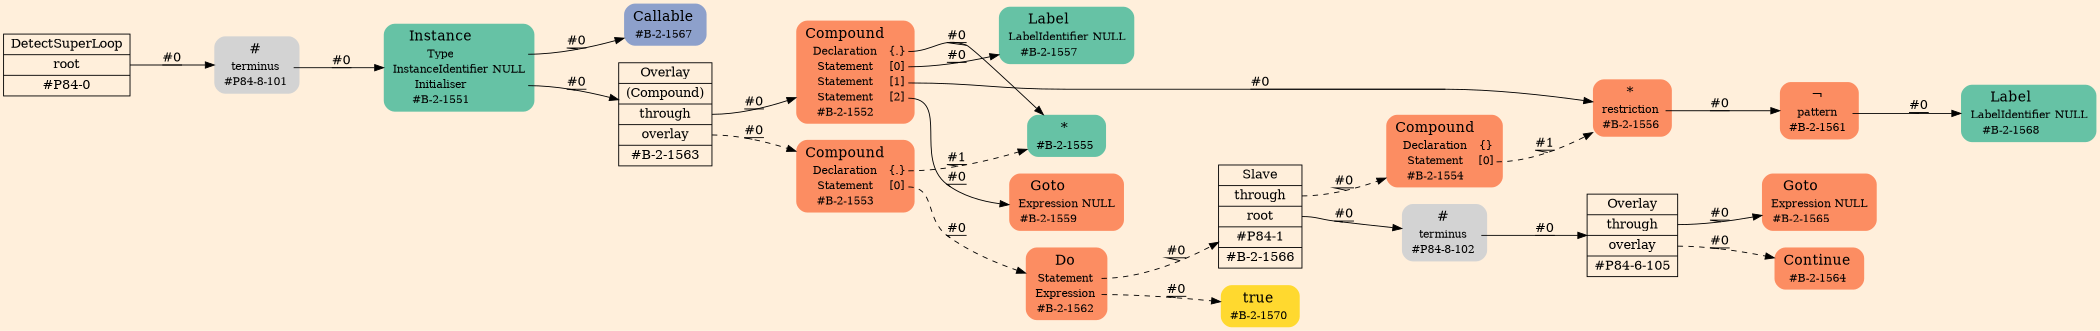 digraph Inferno {
graph [
rankdir = "LR"
ranksep = 1.0
size = "14,20"
bgcolor = antiquewhite1
];
node [
];
"CR#P84-0" [
shape = "record"
fillcolor = "transparent"
label = "<fixed> DetectSuperLoop | <port0> root | <port1> #P84-0"
style = "filled"
fontsize = "14"
fillcolor = antiquewhite1
];
"#P84-8-101" [
shape = "plaintext"
label = <<TABLE BORDER="0" CELLBORDER="0" CELLSPACING="0">
 <TR>
  <TD><FONT POINT-SIZE="16.0">#</FONT></TD>
  <TD></TD>
 </TR>
 <TR>
  <TD>terminus</TD>
  <TD PORT="port0"></TD>
 </TR>
 <TR>
  <TD>#P84-8-101</TD>
  <TD PORT="port1"></TD>
 </TR>
</TABLE>>
style = "rounded,filled"
fontsize = "12"
];
"#B-2-1551" [
shape = "plaintext"
fillcolor = "/set28/1"
label = <<TABLE BORDER="0" CELLBORDER="0" CELLSPACING="0">
 <TR>
  <TD><FONT POINT-SIZE="16.0">Instance</FONT></TD>
  <TD></TD>
 </TR>
 <TR>
  <TD>Type</TD>
  <TD PORT="port0"></TD>
 </TR>
 <TR>
  <TD>InstanceIdentifier</TD>
  <TD PORT="port1">NULL</TD>
 </TR>
 <TR>
  <TD>Initialiser</TD>
  <TD PORT="port2"></TD>
 </TR>
 <TR>
  <TD>#B-2-1551</TD>
  <TD PORT="port3"></TD>
 </TR>
</TABLE>>
style = "rounded,filled"
fontsize = "12"
];
"#B-2-1567" [
shape = "plaintext"
fillcolor = "/set28/3"
label = <<TABLE BORDER="0" CELLBORDER="0" CELLSPACING="0">
 <TR>
  <TD><FONT POINT-SIZE="16.0">Callable</FONT></TD>
  <TD></TD>
 </TR>
 <TR>
  <TD>#B-2-1567</TD>
  <TD PORT="port0"></TD>
 </TR>
</TABLE>>
style = "rounded,filled"
fontsize = "12"
];
"#B-2-1563" [
shape = "record"
fillcolor = "/set28/2"
label = "<fixed> Overlay | <port0> (Compound) | <port1> through | <port2> overlay | <port3> #B-2-1563"
style = "filled"
fontsize = "14"
fillcolor = antiquewhite1
];
"#B-2-1552" [
shape = "plaintext"
fillcolor = "/set28/2"
label = <<TABLE BORDER="0" CELLBORDER="0" CELLSPACING="0">
 <TR>
  <TD><FONT POINT-SIZE="16.0">Compound</FONT></TD>
  <TD></TD>
 </TR>
 <TR>
  <TD>Declaration</TD>
  <TD PORT="port0">{.}</TD>
 </TR>
 <TR>
  <TD>Statement</TD>
  <TD PORT="port1">[0]</TD>
 </TR>
 <TR>
  <TD>Statement</TD>
  <TD PORT="port2">[1]</TD>
 </TR>
 <TR>
  <TD>Statement</TD>
  <TD PORT="port3">[2]</TD>
 </TR>
 <TR>
  <TD>#B-2-1552</TD>
  <TD PORT="port4"></TD>
 </TR>
</TABLE>>
style = "rounded,filled"
fontsize = "12"
];
"#B-2-1555" [
shape = "plaintext"
fillcolor = "/set28/1"
label = <<TABLE BORDER="0" CELLBORDER="0" CELLSPACING="0">
 <TR>
  <TD><FONT POINT-SIZE="16.0">*</FONT></TD>
  <TD></TD>
 </TR>
 <TR>
  <TD>#B-2-1555</TD>
  <TD PORT="port0"></TD>
 </TR>
</TABLE>>
style = "rounded,filled"
fontsize = "12"
];
"#B-2-1557" [
shape = "plaintext"
fillcolor = "/set28/1"
label = <<TABLE BORDER="0" CELLBORDER="0" CELLSPACING="0">
 <TR>
  <TD><FONT POINT-SIZE="16.0">Label</FONT></TD>
  <TD></TD>
 </TR>
 <TR>
  <TD>LabelIdentifier</TD>
  <TD PORT="port0">NULL</TD>
 </TR>
 <TR>
  <TD>#B-2-1557</TD>
  <TD PORT="port1"></TD>
 </TR>
</TABLE>>
style = "rounded,filled"
fontsize = "12"
];
"#B-2-1556" [
shape = "plaintext"
fillcolor = "/set28/2"
label = <<TABLE BORDER="0" CELLBORDER="0" CELLSPACING="0">
 <TR>
  <TD><FONT POINT-SIZE="16.0">*</FONT></TD>
  <TD></TD>
 </TR>
 <TR>
  <TD>restriction</TD>
  <TD PORT="port0"></TD>
 </TR>
 <TR>
  <TD>#B-2-1556</TD>
  <TD PORT="port1"></TD>
 </TR>
</TABLE>>
style = "rounded,filled"
fontsize = "12"
];
"#B-2-1561" [
shape = "plaintext"
fillcolor = "/set28/2"
label = <<TABLE BORDER="0" CELLBORDER="0" CELLSPACING="0">
 <TR>
  <TD><FONT POINT-SIZE="16.0">¬</FONT></TD>
  <TD></TD>
 </TR>
 <TR>
  <TD>pattern</TD>
  <TD PORT="port0"></TD>
 </TR>
 <TR>
  <TD>#B-2-1561</TD>
  <TD PORT="port1"></TD>
 </TR>
</TABLE>>
style = "rounded,filled"
fontsize = "12"
];
"#B-2-1568" [
shape = "plaintext"
fillcolor = "/set28/1"
label = <<TABLE BORDER="0" CELLBORDER="0" CELLSPACING="0">
 <TR>
  <TD><FONT POINT-SIZE="16.0">Label</FONT></TD>
  <TD></TD>
 </TR>
 <TR>
  <TD>LabelIdentifier</TD>
  <TD PORT="port0">NULL</TD>
 </TR>
 <TR>
  <TD>#B-2-1568</TD>
  <TD PORT="port1"></TD>
 </TR>
</TABLE>>
style = "rounded,filled"
fontsize = "12"
];
"#B-2-1559" [
shape = "plaintext"
fillcolor = "/set28/2"
label = <<TABLE BORDER="0" CELLBORDER="0" CELLSPACING="0">
 <TR>
  <TD><FONT POINT-SIZE="16.0">Goto</FONT></TD>
  <TD></TD>
 </TR>
 <TR>
  <TD>Expression</TD>
  <TD PORT="port0">NULL</TD>
 </TR>
 <TR>
  <TD>#B-2-1559</TD>
  <TD PORT="port1"></TD>
 </TR>
</TABLE>>
style = "rounded,filled"
fontsize = "12"
];
"#B-2-1553" [
shape = "plaintext"
fillcolor = "/set28/2"
label = <<TABLE BORDER="0" CELLBORDER="0" CELLSPACING="0">
 <TR>
  <TD><FONT POINT-SIZE="16.0">Compound</FONT></TD>
  <TD></TD>
 </TR>
 <TR>
  <TD>Declaration</TD>
  <TD PORT="port0">{.}</TD>
 </TR>
 <TR>
  <TD>Statement</TD>
  <TD PORT="port1">[0]</TD>
 </TR>
 <TR>
  <TD>#B-2-1553</TD>
  <TD PORT="port2"></TD>
 </TR>
</TABLE>>
style = "rounded,filled"
fontsize = "12"
];
"#B-2-1562" [
shape = "plaintext"
fillcolor = "/set28/2"
label = <<TABLE BORDER="0" CELLBORDER="0" CELLSPACING="0">
 <TR>
  <TD><FONT POINT-SIZE="16.0">Do</FONT></TD>
  <TD></TD>
 </TR>
 <TR>
  <TD>Statement</TD>
  <TD PORT="port0"></TD>
 </TR>
 <TR>
  <TD>Expression</TD>
  <TD PORT="port1"></TD>
 </TR>
 <TR>
  <TD>#B-2-1562</TD>
  <TD PORT="port2"></TD>
 </TR>
</TABLE>>
style = "rounded,filled"
fontsize = "12"
];
"#B-2-1566" [
shape = "record"
fillcolor = "/set28/2"
label = "<fixed> Slave | <port0> through | <port1> root | <port2> #P84-1 | <port3> #B-2-1566"
style = "filled"
fontsize = "14"
fillcolor = antiquewhite1
];
"#B-2-1554" [
shape = "plaintext"
fillcolor = "/set28/2"
label = <<TABLE BORDER="0" CELLBORDER="0" CELLSPACING="0">
 <TR>
  <TD><FONT POINT-SIZE="16.0">Compound</FONT></TD>
  <TD></TD>
 </TR>
 <TR>
  <TD>Declaration</TD>
  <TD PORT="port0">{}</TD>
 </TR>
 <TR>
  <TD>Statement</TD>
  <TD PORT="port1">[0]</TD>
 </TR>
 <TR>
  <TD>#B-2-1554</TD>
  <TD PORT="port2"></TD>
 </TR>
</TABLE>>
style = "rounded,filled"
fontsize = "12"
];
"#P84-8-102" [
shape = "plaintext"
label = <<TABLE BORDER="0" CELLBORDER="0" CELLSPACING="0">
 <TR>
  <TD><FONT POINT-SIZE="16.0">#</FONT></TD>
  <TD></TD>
 </TR>
 <TR>
  <TD>terminus</TD>
  <TD PORT="port0"></TD>
 </TR>
 <TR>
  <TD>#P84-8-102</TD>
  <TD PORT="port1"></TD>
 </TR>
</TABLE>>
style = "rounded,filled"
fontsize = "12"
];
"#P84-6-105" [
shape = "record"
label = "<fixed> Overlay | <port0> through | <port1> overlay | <port2> #P84-6-105"
style = "filled"
fontsize = "14"
fillcolor = antiquewhite1
];
"#B-2-1565" [
shape = "plaintext"
fillcolor = "/set28/2"
label = <<TABLE BORDER="0" CELLBORDER="0" CELLSPACING="0">
 <TR>
  <TD><FONT POINT-SIZE="16.0">Goto</FONT></TD>
  <TD></TD>
 </TR>
 <TR>
  <TD>Expression</TD>
  <TD PORT="port0">NULL</TD>
 </TR>
 <TR>
  <TD>#B-2-1565</TD>
  <TD PORT="port1"></TD>
 </TR>
</TABLE>>
style = "rounded,filled"
fontsize = "12"
];
"#B-2-1564" [
shape = "plaintext"
fillcolor = "/set28/2"
label = <<TABLE BORDER="0" CELLBORDER="0" CELLSPACING="0">
 <TR>
  <TD><FONT POINT-SIZE="16.0">Continue</FONT></TD>
  <TD></TD>
 </TR>
 <TR>
  <TD>#B-2-1564</TD>
  <TD PORT="port0"></TD>
 </TR>
</TABLE>>
style = "rounded,filled"
fontsize = "12"
];
"#B-2-1570" [
shape = "plaintext"
fillcolor = "/set28/6"
label = <<TABLE BORDER="0" CELLBORDER="0" CELLSPACING="0">
 <TR>
  <TD><FONT POINT-SIZE="16.0">true</FONT></TD>
  <TD></TD>
 </TR>
 <TR>
  <TD>#B-2-1570</TD>
  <TD PORT="port0"></TD>
 </TR>
</TABLE>>
style = "rounded,filled"
fontsize = "12"
];
"CR#P84-0":port0 -> "#P84-8-101" [style="solid"
label = "#0"
decorate = true
];
"#P84-8-101":port0 -> "#B-2-1551" [style="solid"
label = "#0"
decorate = true
];
"#B-2-1551":port0 -> "#B-2-1567" [style="solid"
label = "#0"
decorate = true
];
"#B-2-1551":port2 -> "#B-2-1563" [style="solid"
label = "#0"
decorate = true
];
"#B-2-1563":port1 -> "#B-2-1552" [style="solid"
label = "#0"
decorate = true
];
"#B-2-1563":port2 -> "#B-2-1553" [style="dashed"
label = "#0"
decorate = true
];
"#B-2-1552":port0 -> "#B-2-1555" [style="solid"
label = "#0"
decorate = true
];
"#B-2-1552":port1 -> "#B-2-1557" [style="solid"
label = "#0"
decorate = true
];
"#B-2-1552":port2 -> "#B-2-1556" [style="solid"
label = "#0"
decorate = true
];
"#B-2-1552":port3 -> "#B-2-1559" [style="solid"
label = "#0"
decorate = true
];
"#B-2-1556":port0 -> "#B-2-1561" [style="solid"
label = "#0"
decorate = true
];
"#B-2-1561":port0 -> "#B-2-1568" [style="solid"
label = "#0"
decorate = true
];
"#B-2-1553":port0 -> "#B-2-1555" [style="dashed"
label = "#1"
decorate = true
];
"#B-2-1553":port1 -> "#B-2-1562" [style="dashed"
label = "#0"
decorate = true
];
"#B-2-1562":port0 -> "#B-2-1566" [style="dashed"
label = "#0"
decorate = true
];
"#B-2-1562":port1 -> "#B-2-1570" [style="dashed"
label = "#0"
decorate = true
];
"#B-2-1566":port0 -> "#B-2-1554" [style="dashed"
label = "#0"
decorate = true
];
"#B-2-1566":port1 -> "#P84-8-102" [style="solid"
label = "#0"
decorate = true
];
"#B-2-1554":port1 -> "#B-2-1556" [style="dashed"
label = "#1"
decorate = true
];
"#P84-8-102":port0 -> "#P84-6-105" [style="solid"
label = "#0"
decorate = true
];
"#P84-6-105":port0 -> "#B-2-1565" [style="solid"
label = "#0"
decorate = true
];
"#P84-6-105":port1 -> "#B-2-1564" [style="dashed"
label = "#0"
decorate = true
];
}

